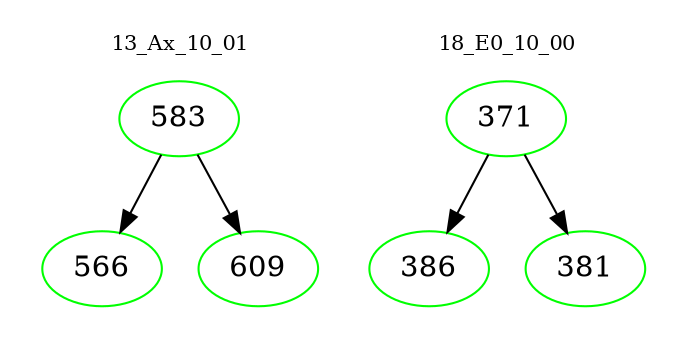 digraph{
subgraph cluster_0 {
color = white
label = "13_Ax_10_01";
fontsize=10;
T0_583 [label="583", color="green"]
T0_583 -> T0_566 [color="black"]
T0_566 [label="566", color="green"]
T0_583 -> T0_609 [color="black"]
T0_609 [label="609", color="green"]
}
subgraph cluster_1 {
color = white
label = "18_E0_10_00";
fontsize=10;
T1_371 [label="371", color="green"]
T1_371 -> T1_386 [color="black"]
T1_386 [label="386", color="green"]
T1_371 -> T1_381 [color="black"]
T1_381 [label="381", color="green"]
}
}
